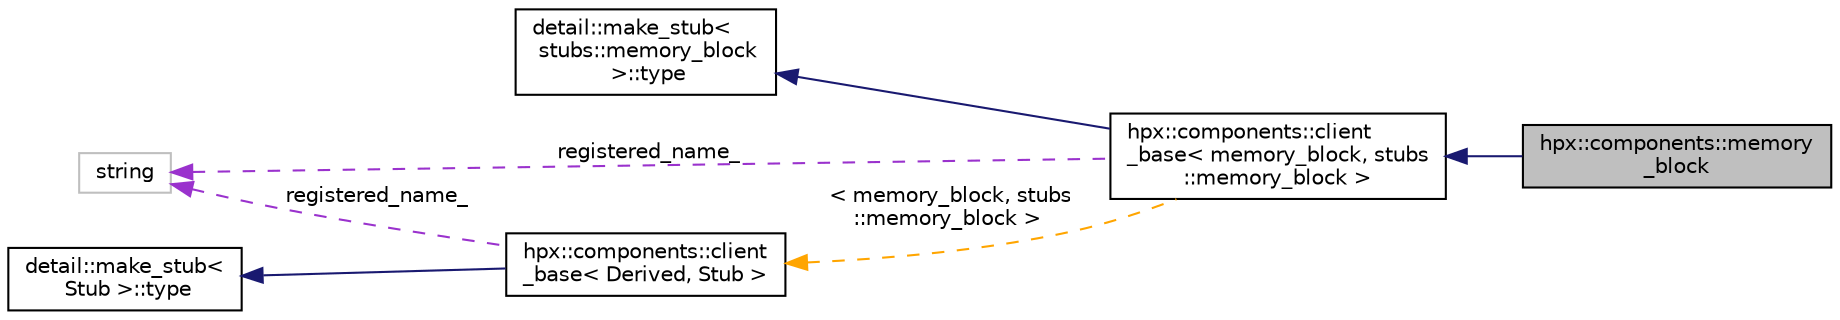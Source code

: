 digraph "hpx::components::memory_block"
{
  edge [fontname="Helvetica",fontsize="10",labelfontname="Helvetica",labelfontsize="10"];
  node [fontname="Helvetica",fontsize="10",shape=record];
  rankdir="LR";
  Node5 [label="hpx::components::memory\l_block",height=0.2,width=0.4,color="black", fillcolor="grey75", style="filled", fontcolor="black"];
  Node6 -> Node5 [dir="back",color="midnightblue",fontsize="10",style="solid",fontname="Helvetica"];
  Node6 [label="hpx::components::client\l_base\< memory_block, stubs\l::memory_block \>",height=0.2,width=0.4,color="black", fillcolor="white", style="filled",URL="$d9/dad/classhpx_1_1components_1_1client__base.html"];
  Node7 -> Node6 [dir="back",color="midnightblue",fontsize="10",style="solid",fontname="Helvetica"];
  Node7 [label="detail::make_stub\<\l stubs::memory_block\l  \>::type",height=0.2,width=0.4,color="black", fillcolor="white", style="filled",URL="$de/dfa/structhpx_1_1components_1_1stub__base.html"];
  Node8 -> Node6 [dir="back",color="darkorchid3",fontsize="10",style="dashed",label=" registered_name_" ,fontname="Helvetica"];
  Node8 [label="string",height=0.2,width=0.4,color="grey75", fillcolor="white", style="filled"];
  Node9 -> Node6 [dir="back",color="orange",fontsize="10",style="dashed",label=" \< memory_block, stubs\l::memory_block \>" ,fontname="Helvetica"];
  Node9 [label="hpx::components::client\l_base\< Derived, Stub \>",height=0.2,width=0.4,color="black", fillcolor="white", style="filled",URL="$d9/dad/classhpx_1_1components_1_1client__base.html"];
  Node10 -> Node9 [dir="back",color="midnightblue",fontsize="10",style="solid",fontname="Helvetica"];
  Node10 [label="detail::make_stub\<\l Stub \>::type",height=0.2,width=0.4,color="black", fillcolor="white", style="filled",URL="$de/dfa/structhpx_1_1components_1_1stub__base.html"];
  Node8 -> Node9 [dir="back",color="darkorchid3",fontsize="10",style="dashed",label=" registered_name_" ,fontname="Helvetica"];
}
